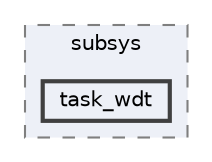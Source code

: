 digraph "build/zephyr/subsys/task_wdt"
{
 // LATEX_PDF_SIZE
  bgcolor="transparent";
  edge [fontname=Helvetica,fontsize=10,labelfontname=Helvetica,labelfontsize=10];
  node [fontname=Helvetica,fontsize=10,shape=box,height=0.2,width=0.4];
  compound=true
  subgraph clusterdir_fee2df84931cf9d66e516b35c2f3fff7 {
    graph [ bgcolor="#edf0f7", pencolor="grey50", label="subsys", fontname=Helvetica,fontsize=10 style="filled,dashed", URL="dir_fee2df84931cf9d66e516b35c2f3fff7.html",tooltip=""]
  dir_06c42c1a0aeae9b3d3a68b162a97465b [label="task_wdt", fillcolor="#edf0f7", color="grey25", style="filled,bold", URL="dir_06c42c1a0aeae9b3d3a68b162a97465b.html",tooltip=""];
  }
}
